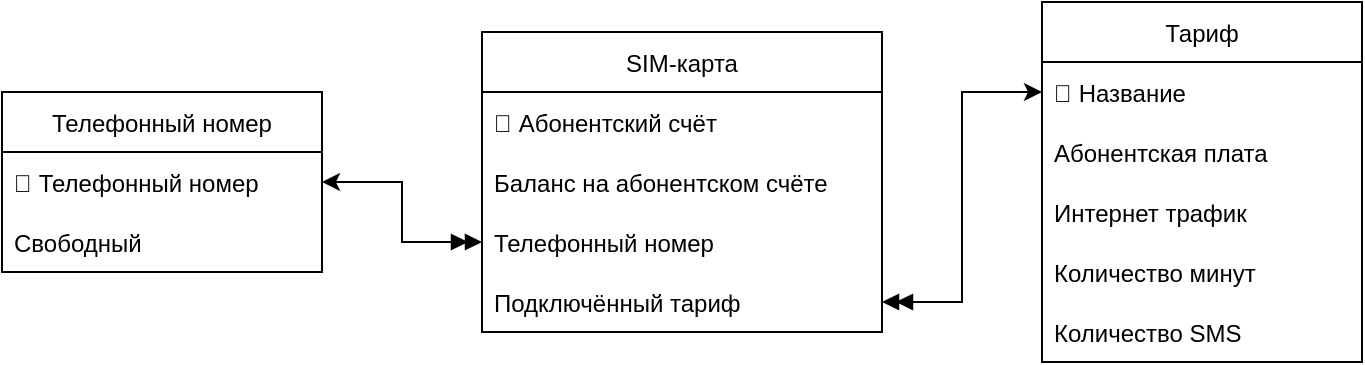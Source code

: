 <mxfile version="16.4.7" type="device"><diagram id="XfqVvvZDQ5C3IiOAdjXj" name="Page-1"><mxGraphModel dx="1422" dy="744" grid="1" gridSize="10" guides="1" tooltips="1" connect="1" arrows="1" fold="1" page="1" pageScale="1" pageWidth="827" pageHeight="1169" math="0" shadow="0"><root><mxCell id="0"/><mxCell id="1" parent="0"/><mxCell id="xQdncFW9vdEauWnjrgUu-1" value="Телефонный номер" style="swimlane;fontStyle=0;childLayout=stackLayout;horizontal=1;startSize=30;horizontalStack=0;resizeParent=1;resizeParentMax=0;resizeLast=0;collapsible=1;marginBottom=0;" parent="1" vertex="1"><mxGeometry x="40" y="85" width="160" height="90" as="geometry"/></mxCell><mxCell id="xQdncFW9vdEauWnjrgUu-2" value="🔑 Телефонный номер" style="text;align=left;verticalAlign=middle;spacingLeft=4;spacingRight=4;overflow=hidden;points=[[0,0.5],[1,0.5]];portConstraint=eastwest;rotatable=0;" parent="xQdncFW9vdEauWnjrgUu-1" vertex="1"><mxGeometry y="30" width="160" height="30" as="geometry"/></mxCell><mxCell id="xQdncFW9vdEauWnjrgUu-3" value="Свободный" style="text;align=left;verticalAlign=middle;spacingLeft=4;spacingRight=4;overflow=hidden;points=[[0,0.5],[1,0.5]];portConstraint=eastwest;rotatable=0;" parent="xQdncFW9vdEauWnjrgUu-1" vertex="1"><mxGeometry y="60" width="160" height="30" as="geometry"/></mxCell><mxCell id="xQdncFW9vdEauWnjrgUu-5" value="SIM-карта" style="swimlane;fontStyle=0;childLayout=stackLayout;horizontal=1;startSize=30;horizontalStack=0;resizeParent=1;resizeParentMax=0;resizeLast=0;collapsible=1;marginBottom=0;" parent="1" vertex="1"><mxGeometry x="280" y="55" width="200" height="150" as="geometry"/></mxCell><mxCell id="xQdncFW9vdEauWnjrgUu-6" value="🔑 Абонентский счёт" style="text;align=left;verticalAlign=middle;spacingLeft=4;spacingRight=4;overflow=hidden;points=[[0,0.5],[1,0.5]];portConstraint=eastwest;rotatable=0;" parent="xQdncFW9vdEauWnjrgUu-5" vertex="1"><mxGeometry y="30" width="200" height="30" as="geometry"/></mxCell><mxCell id="xQdncFW9vdEauWnjrgUu-7" value="Баланс на абонентском счёте" style="text;align=left;verticalAlign=middle;spacingLeft=4;spacingRight=4;overflow=hidden;points=[[0,0.5],[1,0.5]];portConstraint=eastwest;rotatable=0;" parent="xQdncFW9vdEauWnjrgUu-5" vertex="1"><mxGeometry y="60" width="200" height="30" as="geometry"/></mxCell><mxCell id="xQdncFW9vdEauWnjrgUu-8" value="Телефонный номер" style="text;align=left;verticalAlign=middle;spacingLeft=4;spacingRight=4;overflow=hidden;points=[[0,0.5],[1,0.5]];portConstraint=eastwest;rotatable=0;" parent="xQdncFW9vdEauWnjrgUu-5" vertex="1"><mxGeometry y="90" width="200" height="30" as="geometry"/></mxCell><mxCell id="xQdncFW9vdEauWnjrgUu-9" value="Подключённый тариф" style="text;align=left;verticalAlign=middle;spacingLeft=4;spacingRight=4;overflow=hidden;points=[[0,0.5],[1,0.5]];portConstraint=eastwest;rotatable=0;" parent="xQdncFW9vdEauWnjrgUu-5" vertex="1"><mxGeometry y="120" width="200" height="30" as="geometry"/></mxCell><mxCell id="xQdncFW9vdEauWnjrgUu-10" value="Тариф" style="swimlane;fontStyle=0;childLayout=stackLayout;horizontal=1;startSize=30;horizontalStack=0;resizeParent=1;resizeParentMax=0;resizeLast=0;collapsible=1;marginBottom=0;" parent="1" vertex="1"><mxGeometry x="560" y="40" width="160" height="180" as="geometry"/></mxCell><mxCell id="xQdncFW9vdEauWnjrgUu-11" value="🔑 Название" style="text;align=left;verticalAlign=middle;spacingLeft=4;spacingRight=4;overflow=hidden;points=[[0,0.5],[1,0.5]];portConstraint=eastwest;rotatable=0;" parent="xQdncFW9vdEauWnjrgUu-10" vertex="1"><mxGeometry y="30" width="160" height="30" as="geometry"/></mxCell><mxCell id="xQdncFW9vdEauWnjrgUu-12" value="Абонентская плата" style="text;align=left;verticalAlign=middle;spacingLeft=4;spacingRight=4;overflow=hidden;points=[[0,0.5],[1,0.5]];portConstraint=eastwest;rotatable=0;" parent="xQdncFW9vdEauWnjrgUu-10" vertex="1"><mxGeometry y="60" width="160" height="30" as="geometry"/></mxCell><mxCell id="xQdncFW9vdEauWnjrgUu-15" value="Интернет трафик" style="text;align=left;verticalAlign=middle;spacingLeft=4;spacingRight=4;overflow=hidden;points=[[0,0.5],[1,0.5]];portConstraint=eastwest;rotatable=0;" parent="xQdncFW9vdEauWnjrgUu-10" vertex="1"><mxGeometry y="90" width="160" height="30" as="geometry"/></mxCell><mxCell id="xQdncFW9vdEauWnjrgUu-14" value="Количество минут" style="text;align=left;verticalAlign=middle;spacingLeft=4;spacingRight=4;overflow=hidden;points=[[0,0.5],[1,0.5]];portConstraint=eastwest;rotatable=0;" parent="xQdncFW9vdEauWnjrgUu-10" vertex="1"><mxGeometry y="120" width="160" height="30" as="geometry"/></mxCell><mxCell id="xQdncFW9vdEauWnjrgUu-13" value="Количество SMS" style="text;align=left;verticalAlign=middle;spacingLeft=4;spacingRight=4;overflow=hidden;points=[[0,0.5],[1,0.5]];portConstraint=eastwest;rotatable=0;" parent="xQdncFW9vdEauWnjrgUu-10" vertex="1"><mxGeometry y="150" width="160" height="30" as="geometry"/></mxCell><mxCell id="xQdncFW9vdEauWnjrgUu-16" value="" style="endArrow=doubleBlock;startArrow=classic;html=1;rounded=0;entryX=0;entryY=0.5;entryDx=0;entryDy=0;exitX=1;exitY=0.5;exitDx=0;exitDy=0;endFill=1;edgeStyle=orthogonalEdgeStyle;" parent="1" source="xQdncFW9vdEauWnjrgUu-2" target="xQdncFW9vdEauWnjrgUu-8" edge="1"><mxGeometry width="50" height="50" relative="1" as="geometry"><mxPoint x="390" y="420" as="sourcePoint"/><mxPoint x="440" y="370" as="targetPoint"/></mxGeometry></mxCell><mxCell id="xQdncFW9vdEauWnjrgUu-17" value="" style="endArrow=doubleBlock;startArrow=classic;html=1;rounded=0;entryX=1;entryY=0.5;entryDx=0;entryDy=0;exitX=0;exitY=0.5;exitDx=0;exitDy=0;endFill=1;edgeStyle=orthogonalEdgeStyle;" parent="1" source="xQdncFW9vdEauWnjrgUu-11" target="xQdncFW9vdEauWnjrgUu-9" edge="1"><mxGeometry width="50" height="50" relative="1" as="geometry"><mxPoint x="210" y="95" as="sourcePoint"/><mxPoint x="290" y="155" as="targetPoint"/></mxGeometry></mxCell></root></mxGraphModel></diagram></mxfile>